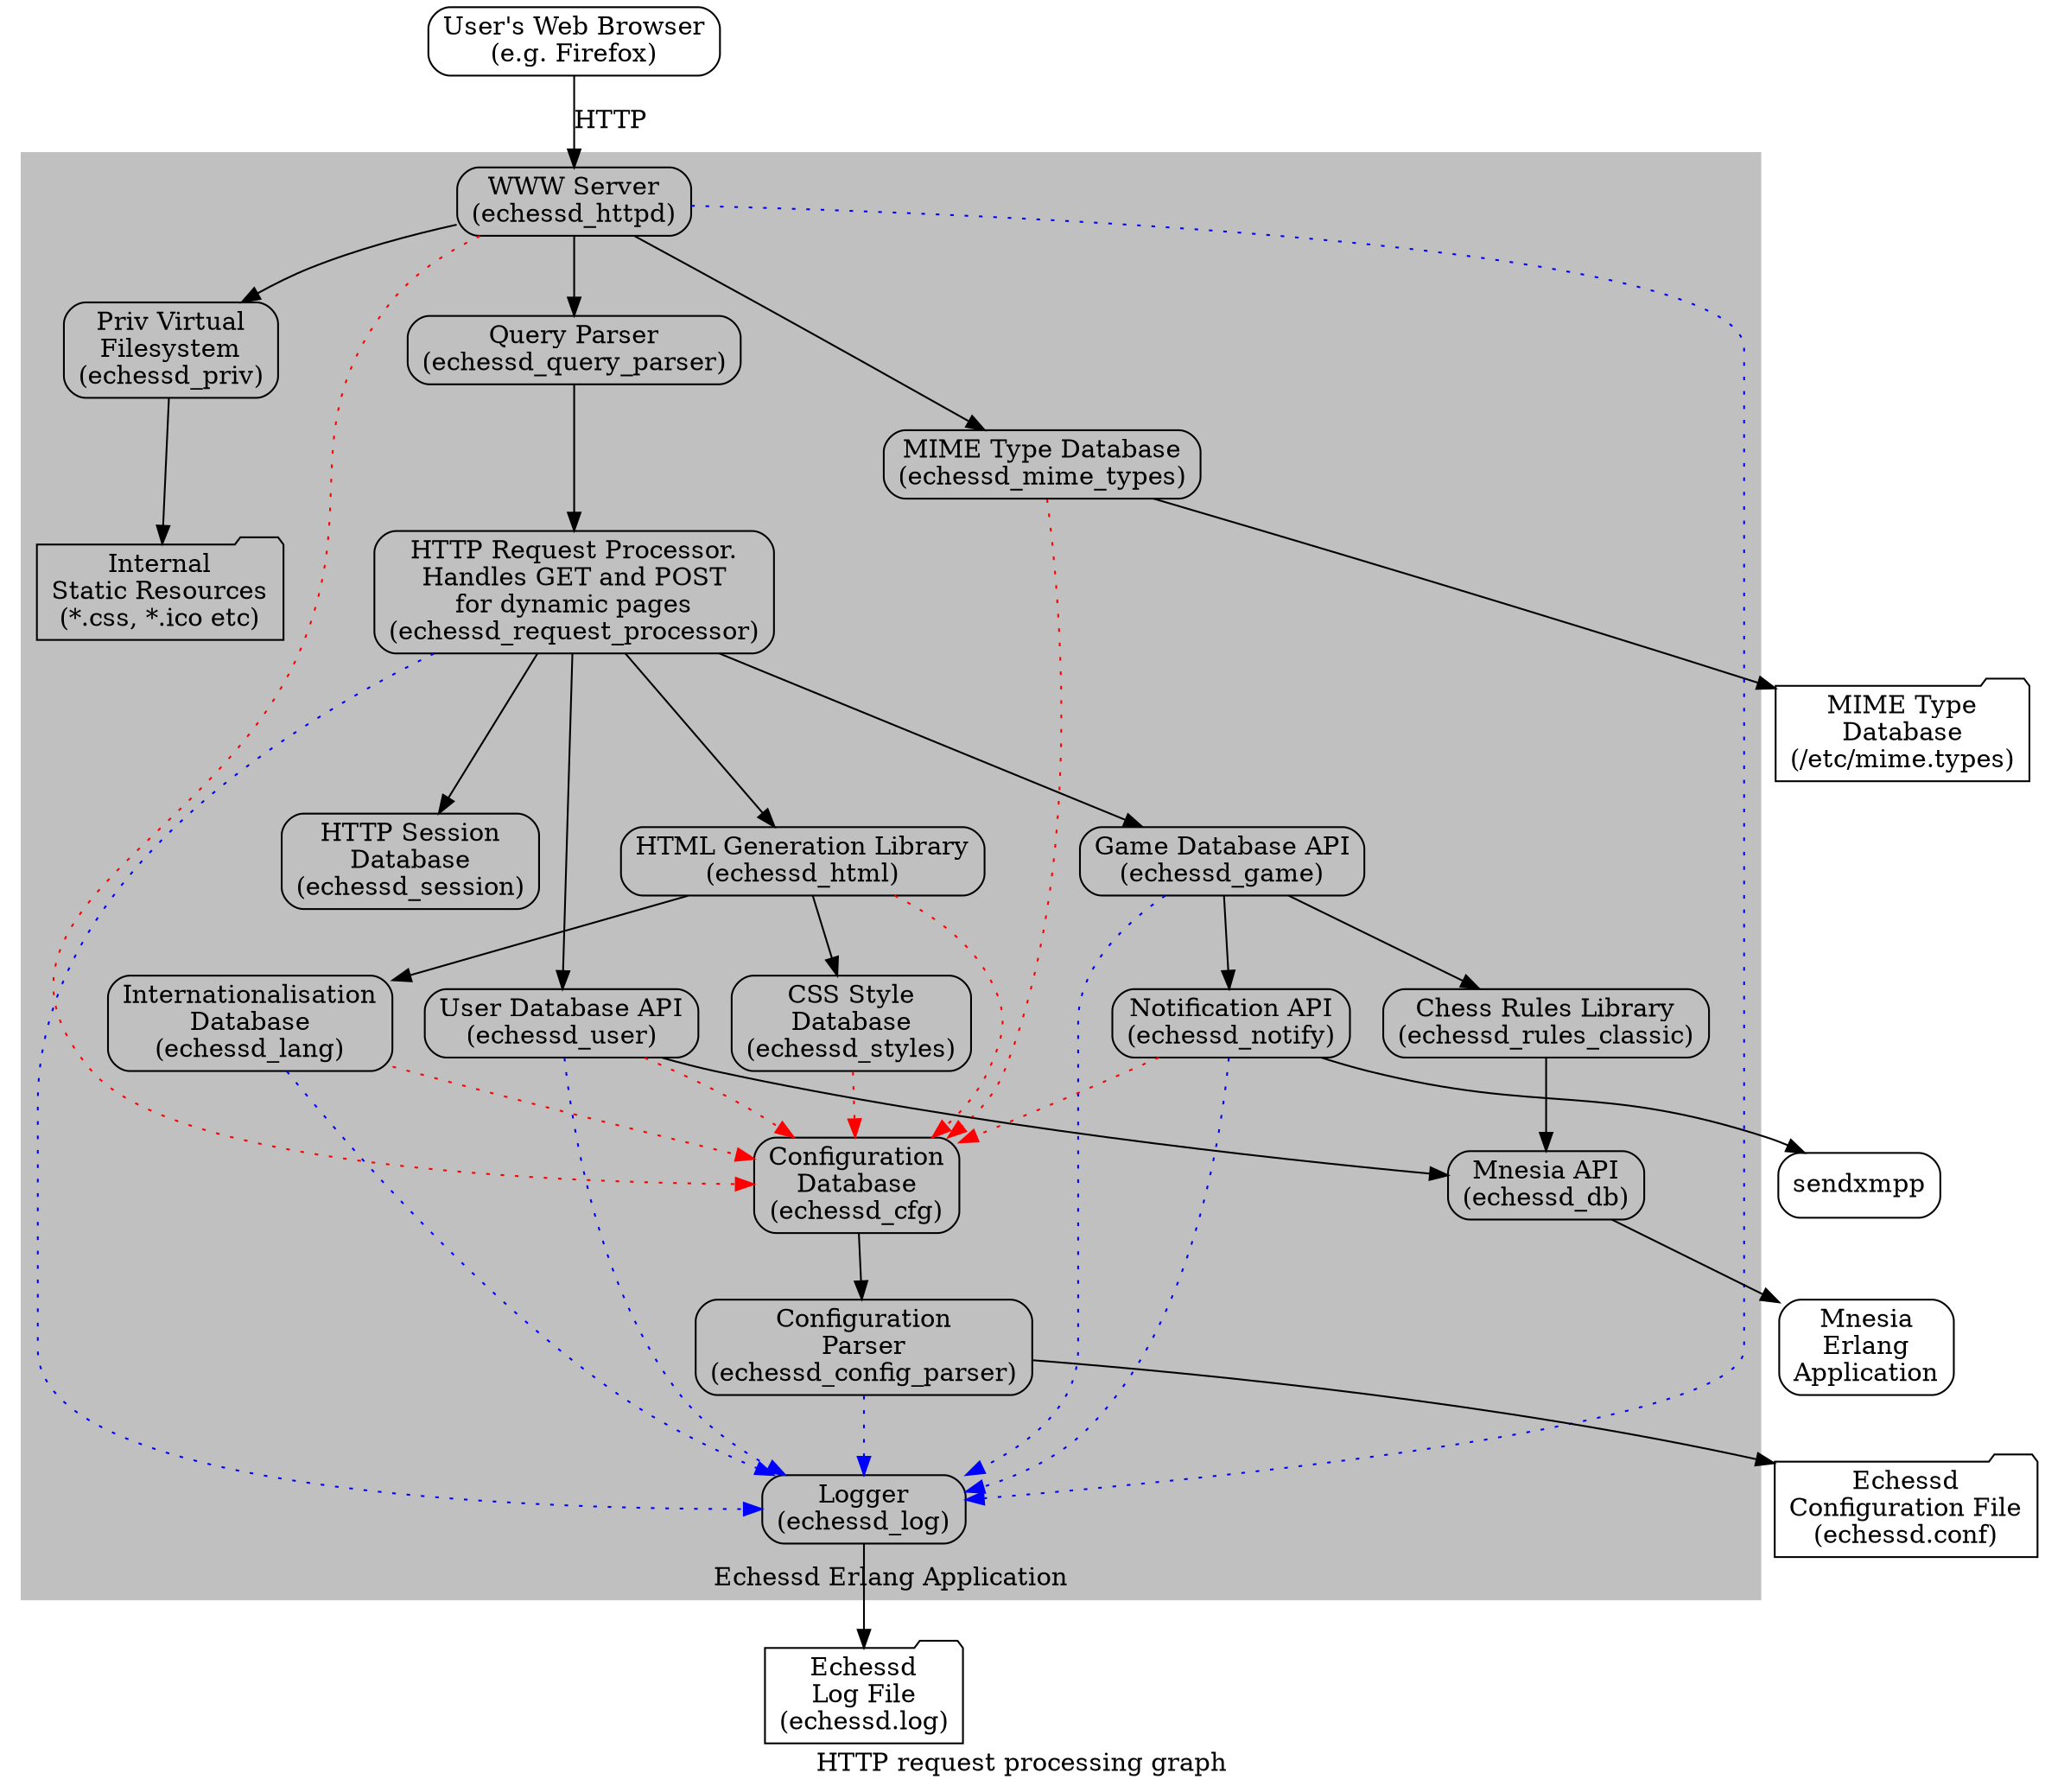 digraph G{
  label = "HTTP request processing graph";
  rankdir = TB;

  Browser[
    shape = box, style = rounded,
    label = "User's Web Browser\n(e.g. Firefox)"
  ];

  subgraph cluster_echessd{
    style = filled;
    color = grey;
    label = "Echessd Erlang Application";
    labelloc = b;
    WebServer[
      shape = box, style = rounded,
      label = "WWW Server\n(echessd_httpd)"
    ];
    QueryParser[
      shape = box, style = rounded,
      label = "Query Parser\n(echessd_query_parser)"
    ];
    RequestProcessor[
      shape = box, style = rounded,
      label = "HTTP Request Processor.\nHandles GET and POST\nfor dynamic pages\n(echessd_request_processor)"
    ];
    HtmlGenerator[
      shape = box, style = rounded,
      label = "HTML Generation Library\n(echessd_html)"
    ];
    MimeTypeDatabase[
      shape = box, style = rounded,
      label = "MIME Type Database\n(echessd_mime_types)"
    ];
    LangDatabase[
      shape = box, style = rounded,
      label = "Internationalisation\nDatabase\n(echessd_lang)"
    ];
    StyleDatabase[
      shape = box, style = rounded,
      label = "CSS Style\nDatabase\n(echessd_styles)"
    ];
    PrivFS[
      shape = box, style = rounded,
      label = "Priv Virtual\nFilesystem\n(echessd_priv)"
    ];
    UserDatabaseApi[
      shape = box, style = rounded,
      label = "User Database API\n(echessd_user)"
    ];
    GameDatabaseApi[
      shape = box, style = rounded,
      label = "Game Database API\n(echessd_game)"
    ];
    ChessRules[
      shape = box, style = rounded,
      label = "Chess Rules Library\n(echessd_rules_classic)"
    ];
    SessionDatabase[
      shape = box, style = rounded,
      label = "HTTP Session\nDatabase\n(echessd_session)"
    ];
    DatabaseApi[
      shape = box, style = rounded,
      label = "Mnesia API\n(echessd_db)"
    ];
    StaticResources[
      shape = folder,
      label = "Internal\nStatic Resources\n(*.css, *.ico etc)"
    ];
    Logger[
      shape = box, style = rounded,
      label = "Logger\n(echessd_log)"
    ];
    ConfigurationDatabase[
      shape = box, style = rounded,
      label = "Configuration\nDatabase\n(echessd_cfg)"
    ];
    ConfigurationParser[
      shape = box, style = rounded,
      label = "Configuration\nParser\n(echessd_config_parser)"
    ];
    NotificationApi[
      shape = box, style = rounded,
      label = "Notification API\n(echessd_notify)"
    ];
  };

  ConfigurationFile[
    shape = folder,
    label = "Echessd\nConfiguration File\n(echessd.conf)"
  ];

  LogFile[
    shape = folder,
    label = "Echessd\nLog File\n(echessd.log)"
  ];

  MimeTypesFile[
    shape = folder,
    label = "MIME Type\nDatabase\n(/etc/mime.types)"
  ];

  Mnesia[
    shape = box, style = rounded,
    label = "Mnesia\nErlang\nApplication"
  ];

  SendXMPP[
    shape = box, style = rounded,
    label = "sendxmpp"
  ];

  Browser -> WebServer[
    label = "HTTP"
  ];
  WebServer -> MimeTypeDatabase -> MimeTypesFile;
  WebServer -> PrivFS -> StaticResources;
  WebServer -> QueryParser -> RequestProcessor;
  RequestProcessor -> HtmlGenerator;
  RequestProcessor -> UserDatabaseApi -> DatabaseApi;
  RequestProcessor -> GameDatabaseApi -> ChessRules -> DatabaseApi;
  GameDatabaseApi -> NotificationApi -> SendXMPP;
  RequestProcessor -> SessionDatabase;
  DatabaseApi -> Mnesia;
  HtmlGenerator -> LangDatabase;
  HtmlGenerator -> StyleDatabase;

  // logging streams
  Logger -> LogFile;
  WebServer -> Logger[
    style = dotted, color = blue
  ];
  RequestProcessor -> Logger[
    style = dotted, color = blue
  ];
  UserDatabaseApi -> Logger[
    style = dotted, color = blue
  ];
  GameDatabaseApi -> Logger[
    style = dotted, color = blue
  ];
  LangDatabase -> Logger[
    style = dotted, color = blue
  ];
  ConfigurationParser -> Logger[
    style = dotted, color = blue
  ];
  NotificationApi -> Logger[
    style = dotted, color = blue
  ];

  // configuration streams
  ConfigurationDatabase -> ConfigurationParser -> ConfigurationFile;
  LangDatabase -> ConfigurationDatabase[
    style = dotted, color = red
  ];
  StyleDatabase -> ConfigurationDatabase[
    style = dotted, color = red
  ];
  MimeTypeDatabase -> ConfigurationDatabase[
    style = dotted, color = red
  ];
  HtmlGenerator -> ConfigurationDatabase[
    style = dotted, color = red
  ];
  UserDatabaseApi -> ConfigurationDatabase[
    style = dotted, color = red
  ];
  WebServer -> ConfigurationDatabase[
    style = dotted, color = red
  ];
  NotificationApi -> ConfigurationDatabase[
    style = dotted, color = red
  ];
}
